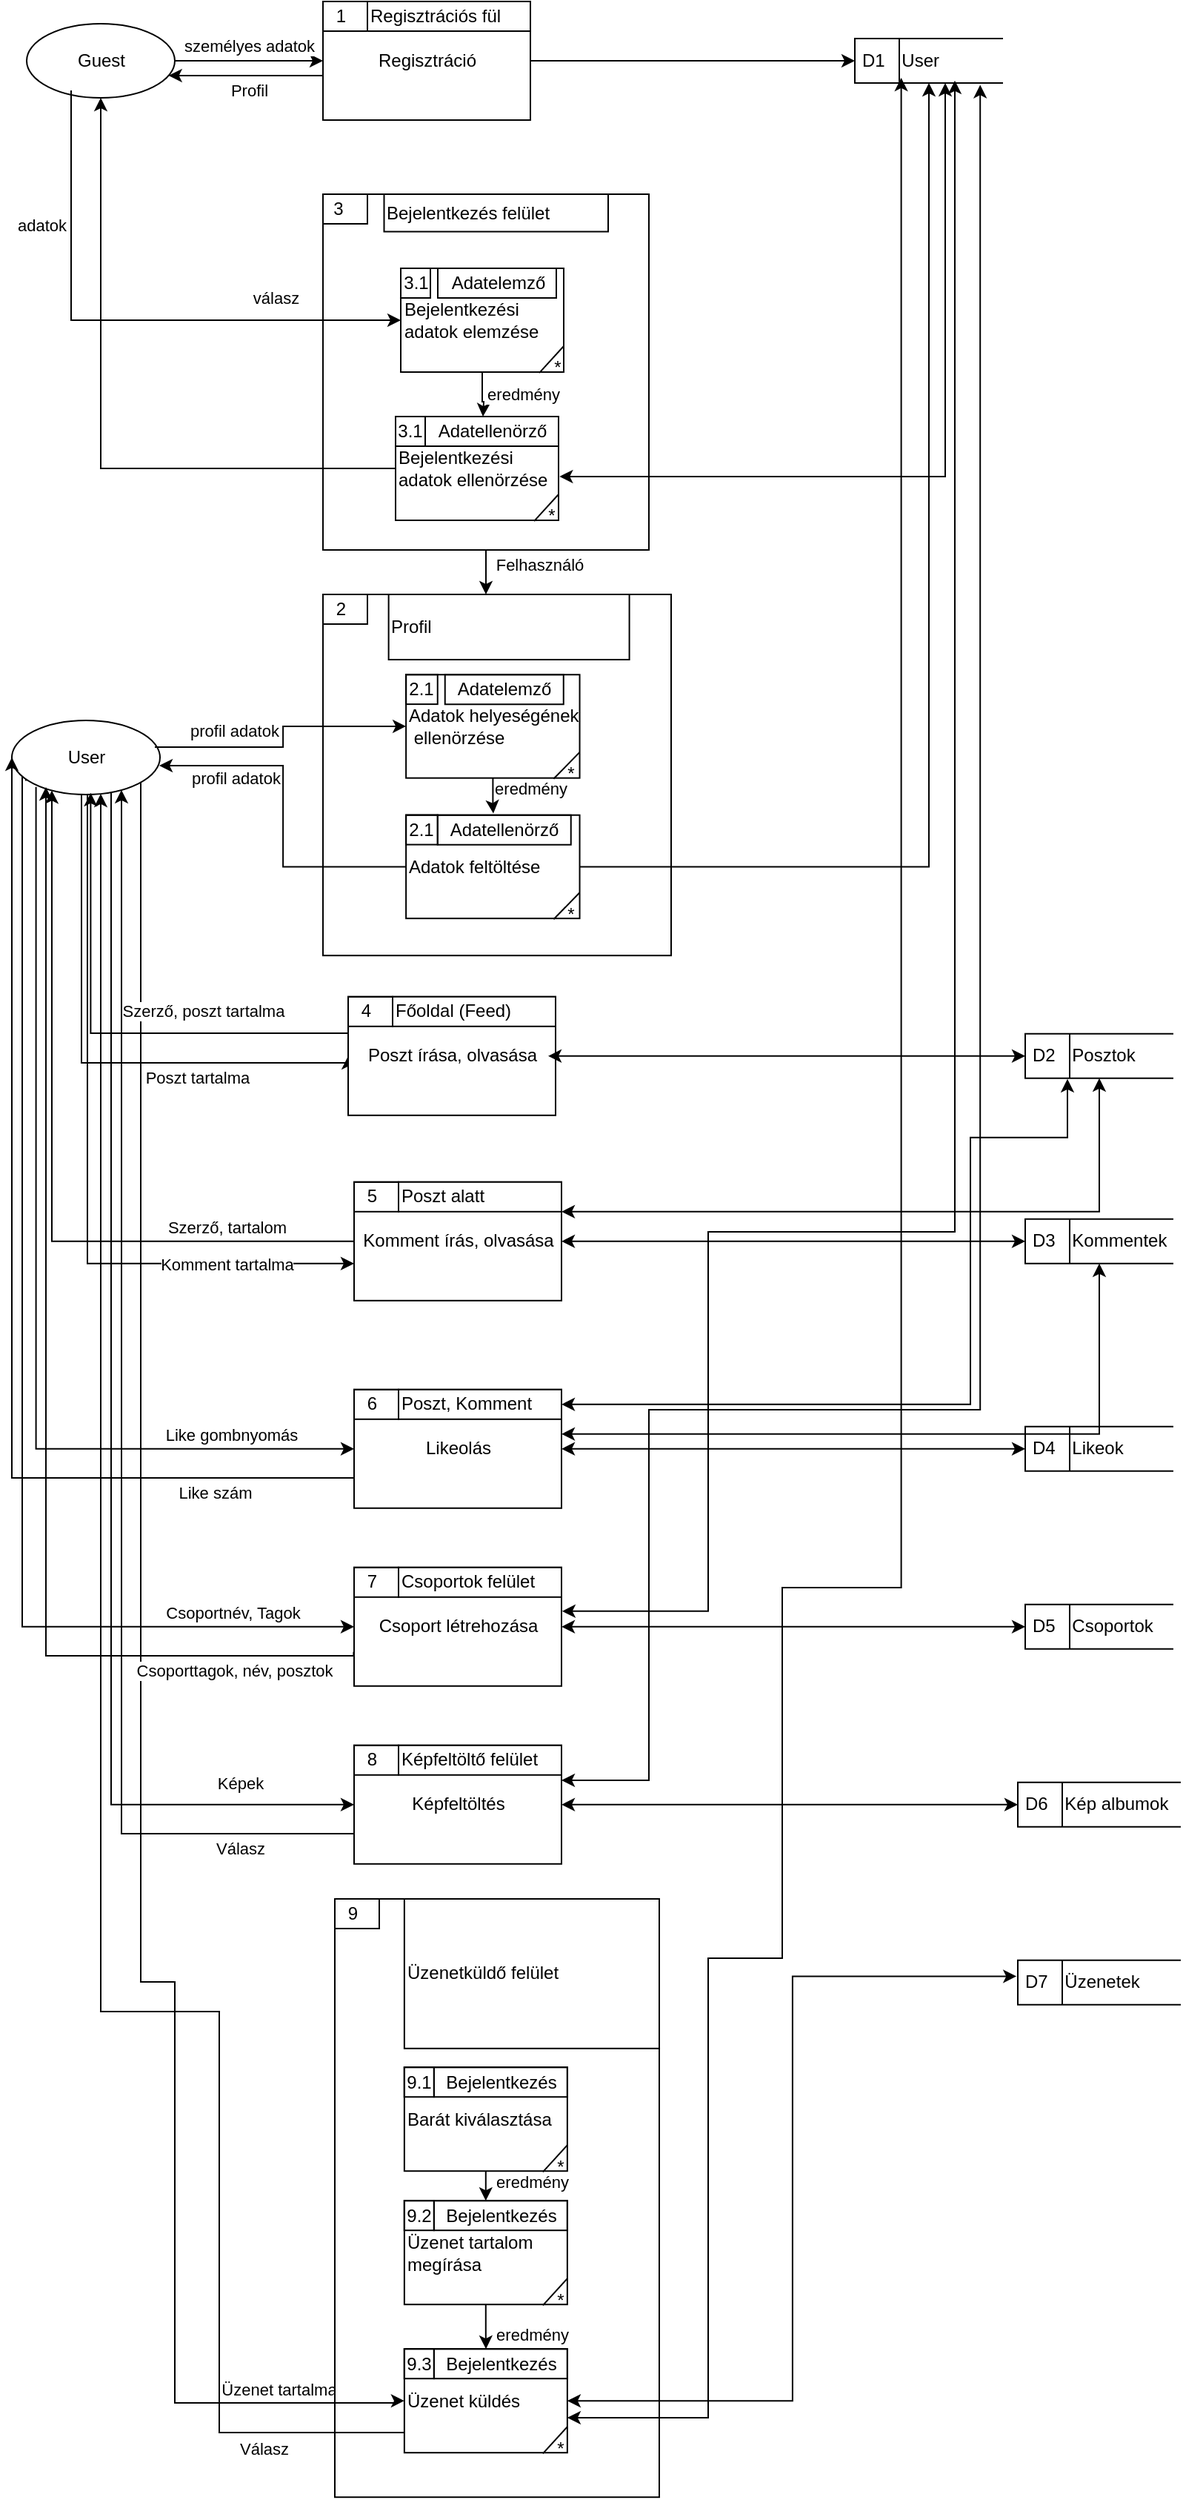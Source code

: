 <mxfile version="16.6.6" type="device"><diagram id="ANR_vp_lhepTak9021Tx" name="Page-1"><mxGraphModel dx="1422" dy="729" grid="1" gridSize="10" guides="1" tooltips="1" connect="1" arrows="1" fold="1" page="1" pageScale="1" pageWidth="827" pageHeight="1169" math="0" shadow="0"><root><mxCell id="0"/><mxCell id="1" parent="0"/><mxCell id="r7AQeuSnWRt4MaGUqUFz-83" style="edgeStyle=orthogonalEdgeStyle;rounded=0;orthogonalLoop=1;jettySize=auto;html=1;startArrow=none;startFill=0;entryX=0;entryY=0.5;entryDx=0;entryDy=0;exitX=0.457;exitY=0.99;exitDx=0;exitDy=0;exitPerimeter=0;" parent="1" source="r7AQeuSnWRt4MaGUqUFz-1" target="r7AQeuSnWRt4MaGUqUFz-18" edge="1"><mxGeometry relative="1" as="geometry"><mxPoint x="257" y="846.4" as="targetPoint"/><mxPoint x="87" y="746.4" as="sourcePoint"/><Array as="points"><mxPoint x="87" y="665"/><mxPoint x="87" y="846"/><mxPoint x="267" y="846"/></Array></mxGeometry></mxCell><mxCell id="r7AQeuSnWRt4MaGUqUFz-91" value="Poszt tartalma" style="edgeLabel;html=1;align=center;verticalAlign=middle;resizable=0;points=[];" parent="r7AQeuSnWRt4MaGUqUFz-83" vertex="1" connectable="0"><mxGeometry x="0.42" relative="1" as="geometry"><mxPoint y="10" as="offset"/></mxGeometry></mxCell><mxCell id="r7AQeuSnWRt4MaGUqUFz-84" style="edgeStyle=orthogonalEdgeStyle;rounded=0;orthogonalLoop=1;jettySize=auto;html=1;entryX=0;entryY=0.75;entryDx=0;entryDy=0;startArrow=none;startFill=0;exitX=0.483;exitY=0.99;exitDx=0;exitDy=0;exitPerimeter=0;" parent="1" source="r7AQeuSnWRt4MaGUqUFz-1" edge="1"><mxGeometry relative="1" as="geometry"><mxPoint x="91" y="740.895" as="sourcePoint"/><mxPoint x="271" y="981.4" as="targetPoint"/><Array as="points"><mxPoint x="91" y="665"/><mxPoint x="91" y="981"/></Array></mxGeometry></mxCell><mxCell id="r7AQeuSnWRt4MaGUqUFz-92" value="Komment tartalma" style="edgeLabel;html=1;align=center;verticalAlign=middle;resizable=0;points=[];" parent="r7AQeuSnWRt4MaGUqUFz-84" vertex="1" connectable="0"><mxGeometry x="0.592" relative="1" as="geometry"><mxPoint x="16" as="offset"/></mxGeometry></mxCell><mxCell id="r7AQeuSnWRt4MaGUqUFz-85" style="edgeStyle=orthogonalEdgeStyle;rounded=0;orthogonalLoop=1;jettySize=auto;html=1;entryX=0;entryY=0.5;entryDx=0;entryDy=0;startArrow=none;startFill=0;exitX=0.163;exitY=0.898;exitDx=0;exitDy=0;exitPerimeter=0;" parent="1" source="r7AQeuSnWRt4MaGUqUFz-1" target="r7AQeuSnWRt4MaGUqUFz-28" edge="1"><mxGeometry relative="1" as="geometry"><mxPoint x="57" y="741.4" as="sourcePoint"/><Array as="points"><mxPoint x="56" y="1106"/></Array></mxGeometry></mxCell><mxCell id="r7AQeuSnWRt4MaGUqUFz-93" value="Like gombnyomás" style="edgeLabel;html=1;align=center;verticalAlign=middle;resizable=0;points=[];" parent="r7AQeuSnWRt4MaGUqUFz-85" vertex="1" connectable="0"><mxGeometry x="0.712" y="2" relative="1" as="geometry"><mxPoint x="12" y="-8" as="offset"/></mxGeometry></mxCell><mxCell id="r7AQeuSnWRt4MaGUqUFz-86" style="edgeStyle=orthogonalEdgeStyle;rounded=0;orthogonalLoop=1;jettySize=auto;html=1;entryX=0;entryY=0.5;entryDx=0;entryDy=0;startArrow=none;startFill=0;exitX=0.095;exitY=0.816;exitDx=0;exitDy=0;exitPerimeter=0;" parent="1" source="r7AQeuSnWRt4MaGUqUFz-1" target="r7AQeuSnWRt4MaGUqUFz-38" edge="1"><mxGeometry relative="1" as="geometry"><mxPoint x="47" y="736.4" as="sourcePoint"/><Array as="points"><mxPoint x="50" y="650"/><mxPoint x="47" y="650"/><mxPoint x="47" y="1226"/></Array></mxGeometry></mxCell><mxCell id="r7AQeuSnWRt4MaGUqUFz-94" value="Csoportnév, Tagok" style="edgeLabel;html=1;align=center;verticalAlign=middle;resizable=0;points=[];" parent="r7AQeuSnWRt4MaGUqUFz-86" vertex="1" connectable="0"><mxGeometry x="0.772" y="1" relative="1" as="geometry"><mxPoint x="10" y="-9" as="offset"/></mxGeometry></mxCell><mxCell id="r7AQeuSnWRt4MaGUqUFz-87" style="edgeStyle=orthogonalEdgeStyle;rounded=0;orthogonalLoop=1;jettySize=auto;html=1;entryX=0;entryY=0.5;entryDx=0;entryDy=0;startArrow=none;startFill=0;exitX=0.628;exitY=0.97;exitDx=0;exitDy=0;exitPerimeter=0;" parent="1" source="r7AQeuSnWRt4MaGUqUFz-1" target="r7AQeuSnWRt4MaGUqUFz-48" edge="1"><mxGeometry relative="1" as="geometry"><mxPoint x="107" y="744.313" as="sourcePoint"/><Array as="points"><mxPoint x="107" y="664"/><mxPoint x="107" y="1346"/></Array></mxGeometry></mxCell><mxCell id="r7AQeuSnWRt4MaGUqUFz-95" value="Képek" style="edgeLabel;html=1;align=center;verticalAlign=middle;resizable=0;points=[];" parent="r7AQeuSnWRt4MaGUqUFz-87" vertex="1" connectable="0"><mxGeometry x="0.818" y="1" relative="1" as="geometry"><mxPoint y="-14" as="offset"/></mxGeometry></mxCell><mxCell id="r7AQeuSnWRt4MaGUqUFz-88" style="edgeStyle=orthogonalEdgeStyle;rounded=0;orthogonalLoop=1;jettySize=auto;html=1;startArrow=none;startFill=0;endArrow=none;endFill=0;" parent="1" source="r7AQeuSnWRt4MaGUqUFz-1" edge="1"><mxGeometry relative="1" as="geometry"><mxPoint x="127.034" y="736.397" as="sourcePoint"/><mxPoint x="150" y="1470" as="targetPoint"/><Array as="points"><mxPoint x="127" y="1466"/></Array></mxGeometry></mxCell><mxCell id="r7AQeuSnWRt4MaGUqUFz-96" value="Üzenet tartalma" style="edgeLabel;html=1;align=center;verticalAlign=middle;resizable=0;points=[];" parent="r7AQeuSnWRt4MaGUqUFz-88" vertex="1" connectable="0"><mxGeometry x="0.833" relative="1" as="geometry"><mxPoint x="93" y="317" as="offset"/></mxGeometry></mxCell><mxCell id="r7AQeuSnWRt4MaGUqUFz-1" value="User" style="shape=ellipse;html=1;dashed=0;whitespace=wrap;perimeter=ellipsePerimeter;" parent="1" vertex="1"><mxGeometry x="40" y="615" width="100" height="50" as="geometry"/></mxCell><mxCell id="r7AQeuSnWRt4MaGUqUFz-69" style="edgeStyle=orthogonalEdgeStyle;rounded=0;orthogonalLoop=1;jettySize=auto;html=1;entryX=0;entryY=0.5;entryDx=0;entryDy=0;" parent="1" source="r7AQeuSnWRt4MaGUqUFz-2" target="r7AQeuSnWRt4MaGUqUFz-6" edge="1"><mxGeometry relative="1" as="geometry"><Array as="points"><mxPoint x="200" y="170"/><mxPoint x="200" y="170"/></Array></mxGeometry></mxCell><mxCell id="r7AQeuSnWRt4MaGUqUFz-71" value="személyes adatok" style="edgeLabel;html=1;align=center;verticalAlign=middle;resizable=0;points=[];" parent="r7AQeuSnWRt4MaGUqUFz-69" vertex="1" connectable="0"><mxGeometry x="-0.14" y="1" relative="1" as="geometry"><mxPoint x="7" y="-9" as="offset"/></mxGeometry></mxCell><mxCell id="r7AQeuSnWRt4MaGUqUFz-2" value="Guest" style="shape=ellipse;html=1;dashed=0;whitespace=wrap;perimeter=ellipsePerimeter;" parent="1" vertex="1"><mxGeometry x="50" y="145" width="100" height="50" as="geometry"/></mxCell><mxCell id="r7AQeuSnWRt4MaGUqUFz-5" value="" style="group" parent="1" vertex="1" connectable="0"><mxGeometry x="250.0" y="130" width="140" height="80" as="geometry"/></mxCell><mxCell id="r7AQeuSnWRt4MaGUqUFz-6" value="" style="html=1;dashed=0;whitespace=wrap;rounded=0;sketch=0;strokeColor=#000000;align=left;" parent="r7AQeuSnWRt4MaGUqUFz-5" vertex="1"><mxGeometry width="140" height="80" as="geometry"/></mxCell><mxCell id="r7AQeuSnWRt4MaGUqUFz-7" value="1&amp;nbsp;&amp;nbsp;" style="text;html=1;resizable=0;autosize=1;align=center;verticalAlign=middle;points=[];fillColor=none;rounded=0;sketch=0;strokeColor=#000000;" parent="r7AQeuSnWRt4MaGUqUFz-5" vertex="1"><mxGeometry width="30" height="20" as="geometry"/></mxCell><mxCell id="r7AQeuSnWRt4MaGUqUFz-8" value="Regisztráció" style="text;html=1;resizable=0;autosize=1;align=center;verticalAlign=middle;points=[];fillColor=none;strokeColor=none;rounded=0;sketch=0;" parent="r7AQeuSnWRt4MaGUqUFz-5" vertex="1"><mxGeometry x="30" y="30" width="80" height="20" as="geometry"/></mxCell><mxCell id="r7AQeuSnWRt4MaGUqUFz-9" value="Regisztrációs fül" style="rounded=0;whiteSpace=wrap;html=1;sketch=0;strokeColor=#000000;align=left;" parent="r7AQeuSnWRt4MaGUqUFz-5" vertex="1"><mxGeometry x="30.0" width="110" height="20" as="geometry"/></mxCell><mxCell id="r7AQeuSnWRt4MaGUqUFz-11" value="" style="group" parent="1" vertex="1" connectable="0"><mxGeometry x="250" y="260" width="220" height="240" as="geometry"/></mxCell><mxCell id="r7AQeuSnWRt4MaGUqUFz-12" value="" style="html=1;dashed=0;whitespace=wrap;rounded=0;sketch=0;strokeColor=#000000;align=left;" parent="r7AQeuSnWRt4MaGUqUFz-11" vertex="1"><mxGeometry width="220" height="240" as="geometry"/></mxCell><mxCell id="r7AQeuSnWRt4MaGUqUFz-13" value="3&amp;nbsp; &amp;nbsp;" style="text;html=1;resizable=0;autosize=1;align=center;verticalAlign=middle;points=[];fillColor=none;rounded=0;sketch=0;strokeColor=#000000;" parent="r7AQeuSnWRt4MaGUqUFz-11" vertex="1"><mxGeometry width="30" height="20" as="geometry"/></mxCell><mxCell id="r7AQeuSnWRt4MaGUqUFz-15" value="Bejelentkezés felület" style="rounded=0;whiteSpace=wrap;html=1;sketch=0;strokeColor=#000000;align=left;" parent="r7AQeuSnWRt4MaGUqUFz-11" vertex="1"><mxGeometry x="41.25" width="151.25" height="25.263" as="geometry"/></mxCell><mxCell id="r7AQeuSnWRt4MaGUqUFz-147" value="" style="group" parent="r7AQeuSnWRt4MaGUqUFz-11" vertex="1" connectable="0"><mxGeometry x="52.5" y="50" width="115" height="77" as="geometry"/></mxCell><mxCell id="r7AQeuSnWRt4MaGUqUFz-148" value="" style="whiteSpace=wrap;html=1;rounded=0;sketch=0;align=left;" parent="r7AQeuSnWRt4MaGUqUFz-147" vertex="1"><mxGeometry width="20" height="20" as="geometry"/></mxCell><mxCell id="r7AQeuSnWRt4MaGUqUFz-149" value="Bejelentkezési&amp;nbsp;&lt;br&gt;adatok elemzése" style="html=1;dashed=0;whitespace=wrap;rounded=0;sketch=0;align=left;" parent="r7AQeuSnWRt4MaGUqUFz-147" vertex="1"><mxGeometry width="110" height="70" as="geometry"/></mxCell><mxCell id="r7AQeuSnWRt4MaGUqUFz-150" value="3.1" style="text;html=1;fillColor=none;align=center;verticalAlign=middle;whiteSpace=wrap;rounded=0;sketch=0;strokeColor=#000000;" parent="r7AQeuSnWRt4MaGUqUFz-147" vertex="1"><mxGeometry width="20" height="20" as="geometry"/></mxCell><mxCell id="r7AQeuSnWRt4MaGUqUFz-151" value="Adatelemző" style="text;html=1;resizable=0;autosize=1;align=center;verticalAlign=middle;points=[];fillColor=none;rounded=0;sketch=0;strokeColor=#000000;" parent="r7AQeuSnWRt4MaGUqUFz-147" vertex="1"><mxGeometry x="25" width="80" height="20" as="geometry"/></mxCell><mxCell id="r7AQeuSnWRt4MaGUqUFz-152" value="" style="endArrow=none;html=1;entryX=1;entryY=0.75;entryDx=0;entryDy=0;exitX=0.85;exitY=1.008;exitDx=0;exitDy=0;exitPerimeter=0;rounded=0;" parent="r7AQeuSnWRt4MaGUqUFz-147" source="r7AQeuSnWRt4MaGUqUFz-149" target="r7AQeuSnWRt4MaGUqUFz-149" edge="1"><mxGeometry width="50" height="50" relative="1" as="geometry"><mxPoint x="-30" y="20" as="sourcePoint"/><mxPoint x="20" y="-30" as="targetPoint"/></mxGeometry></mxCell><mxCell id="r7AQeuSnWRt4MaGUqUFz-153" value="*" style="text;html=1;resizable=0;autosize=1;align=center;verticalAlign=middle;points=[];fillColor=none;strokeColor=none;rounded=0;sketch=0;" parent="r7AQeuSnWRt4MaGUqUFz-147" vertex="1"><mxGeometry x="95" y="57" width="20" height="20" as="geometry"/></mxCell><mxCell id="r7AQeuSnWRt4MaGUqUFz-178" value="" style="group" parent="r7AQeuSnWRt4MaGUqUFz-11" vertex="1" connectable="0"><mxGeometry x="49" y="150" width="115" height="77" as="geometry"/></mxCell><mxCell id="r7AQeuSnWRt4MaGUqUFz-179" value="" style="whiteSpace=wrap;html=1;rounded=0;sketch=0;align=left;" parent="r7AQeuSnWRt4MaGUqUFz-178" vertex="1"><mxGeometry width="20" height="20" as="geometry"/></mxCell><mxCell id="r7AQeuSnWRt4MaGUqUFz-180" value="Bejelentkezési&lt;br&gt;adatok ellenörzése" style="html=1;dashed=0;whitespace=wrap;rounded=0;sketch=0;align=left;" parent="r7AQeuSnWRt4MaGUqUFz-178" vertex="1"><mxGeometry width="110" height="70" as="geometry"/></mxCell><mxCell id="r7AQeuSnWRt4MaGUqUFz-181" value="3.1" style="text;html=1;fillColor=none;align=center;verticalAlign=middle;whiteSpace=wrap;rounded=0;sketch=0;strokeColor=#000000;" parent="r7AQeuSnWRt4MaGUqUFz-178" vertex="1"><mxGeometry width="20" height="20" as="geometry"/></mxCell><mxCell id="r7AQeuSnWRt4MaGUqUFz-182" value="Adatellenörző" style="text;html=1;resizable=0;autosize=1;align=center;verticalAlign=middle;points=[];fillColor=none;rounded=0;sketch=0;strokeColor=#000000;" parent="r7AQeuSnWRt4MaGUqUFz-178" vertex="1"><mxGeometry x="20" width="90" height="20" as="geometry"/></mxCell><mxCell id="r7AQeuSnWRt4MaGUqUFz-183" value="" style="endArrow=none;html=1;entryX=1;entryY=0.75;entryDx=0;entryDy=0;exitX=0.85;exitY=1.008;exitDx=0;exitDy=0;exitPerimeter=0;rounded=0;" parent="r7AQeuSnWRt4MaGUqUFz-178" source="r7AQeuSnWRt4MaGUqUFz-180" target="r7AQeuSnWRt4MaGUqUFz-180" edge="1"><mxGeometry width="50" height="50" relative="1" as="geometry"><mxPoint x="-30" y="20" as="sourcePoint"/><mxPoint x="20" y="-30" as="targetPoint"/></mxGeometry></mxCell><mxCell id="r7AQeuSnWRt4MaGUqUFz-184" value="*" style="text;html=1;resizable=0;autosize=1;align=center;verticalAlign=middle;points=[];fillColor=none;strokeColor=none;rounded=0;sketch=0;" parent="r7AQeuSnWRt4MaGUqUFz-178" vertex="1"><mxGeometry x="95" y="57" width="20" height="20" as="geometry"/></mxCell><mxCell id="r7AQeuSnWRt4MaGUqUFz-185" style="edgeStyle=orthogonalEdgeStyle;rounded=0;orthogonalLoop=1;jettySize=auto;html=1;startArrow=none;startFill=0;" parent="r7AQeuSnWRt4MaGUqUFz-11" source="r7AQeuSnWRt4MaGUqUFz-149" edge="1"><mxGeometry relative="1" as="geometry"><mxPoint x="108" y="150" as="targetPoint"/></mxGeometry></mxCell><mxCell id="r7AQeuSnWRt4MaGUqUFz-186" value="eredmény" style="edgeLabel;html=1;align=center;verticalAlign=middle;resizable=0;points=[];" parent="r7AQeuSnWRt4MaGUqUFz-185" vertex="1" connectable="0"><mxGeometry x="-0.056" relative="1" as="geometry"><mxPoint x="27" as="offset"/></mxGeometry></mxCell><mxCell id="r7AQeuSnWRt4MaGUqUFz-17" value="" style="group" parent="1" vertex="1" connectable="0"><mxGeometry x="267.0" y="801.4" width="140" height="80" as="geometry"/></mxCell><mxCell id="r7AQeuSnWRt4MaGUqUFz-18" value="" style="html=1;dashed=0;whitespace=wrap;rounded=0;sketch=0;strokeColor=#000000;align=left;" parent="r7AQeuSnWRt4MaGUqUFz-17" vertex="1"><mxGeometry width="140" height="80" as="geometry"/></mxCell><mxCell id="r7AQeuSnWRt4MaGUqUFz-19" value="4&amp;nbsp;&amp;nbsp;" style="text;html=1;resizable=0;autosize=1;align=center;verticalAlign=middle;points=[];fillColor=none;rounded=0;sketch=0;strokeColor=#000000;" parent="r7AQeuSnWRt4MaGUqUFz-17" vertex="1"><mxGeometry width="30" height="20" as="geometry"/></mxCell><mxCell id="r7AQeuSnWRt4MaGUqUFz-20" value="Poszt írása, olvasása" style="text;html=1;resizable=0;autosize=1;align=center;verticalAlign=middle;points=[];fillColor=none;strokeColor=none;rounded=0;sketch=0;" parent="r7AQeuSnWRt4MaGUqUFz-17" vertex="1"><mxGeometry x="5" y="30" width="130" height="20" as="geometry"/></mxCell><mxCell id="r7AQeuSnWRt4MaGUqUFz-21" value="Főoldal (Feed)" style="rounded=0;whiteSpace=wrap;html=1;sketch=0;strokeColor=#000000;align=left;" parent="r7AQeuSnWRt4MaGUqUFz-17" vertex="1"><mxGeometry x="30.0" width="110" height="20" as="geometry"/></mxCell><mxCell id="r7AQeuSnWRt4MaGUqUFz-22" value="" style="group" parent="1" vertex="1" connectable="0"><mxGeometry x="271.0" y="926.4" width="140" height="80" as="geometry"/></mxCell><mxCell id="r7AQeuSnWRt4MaGUqUFz-23" value="" style="html=1;dashed=0;whitespace=wrap;rounded=0;sketch=0;strokeColor=#000000;align=left;" parent="r7AQeuSnWRt4MaGUqUFz-22" vertex="1"><mxGeometry width="140" height="80" as="geometry"/></mxCell><mxCell id="r7AQeuSnWRt4MaGUqUFz-24" value="5&amp;nbsp;&amp;nbsp;" style="text;html=1;resizable=0;autosize=1;align=center;verticalAlign=middle;points=[];fillColor=none;rounded=0;sketch=0;strokeColor=#000000;" parent="r7AQeuSnWRt4MaGUqUFz-22" vertex="1"><mxGeometry width="30" height="20" as="geometry"/></mxCell><mxCell id="r7AQeuSnWRt4MaGUqUFz-25" value="Komment írás, olvasása" style="text;html=1;resizable=0;autosize=1;align=center;verticalAlign=middle;points=[];fillColor=none;strokeColor=none;rounded=0;sketch=0;" parent="r7AQeuSnWRt4MaGUqUFz-22" vertex="1"><mxGeometry y="30" width="140" height="20" as="geometry"/></mxCell><mxCell id="r7AQeuSnWRt4MaGUqUFz-26" value="Poszt alatt" style="rounded=0;whiteSpace=wrap;html=1;sketch=0;strokeColor=#000000;align=left;" parent="r7AQeuSnWRt4MaGUqUFz-22" vertex="1"><mxGeometry x="30.0" width="110" height="20" as="geometry"/></mxCell><mxCell id="r7AQeuSnWRt4MaGUqUFz-27" value="" style="group" parent="1" vertex="1" connectable="0"><mxGeometry x="271.0" y="1066.4" width="140" height="80" as="geometry"/></mxCell><mxCell id="r7AQeuSnWRt4MaGUqUFz-28" value="" style="html=1;dashed=0;whitespace=wrap;rounded=0;sketch=0;strokeColor=#000000;align=left;" parent="r7AQeuSnWRt4MaGUqUFz-27" vertex="1"><mxGeometry width="140" height="80" as="geometry"/></mxCell><mxCell id="r7AQeuSnWRt4MaGUqUFz-29" value="6&amp;nbsp;&amp;nbsp;" style="text;html=1;resizable=0;autosize=1;align=center;verticalAlign=middle;points=[];fillColor=none;rounded=0;sketch=0;strokeColor=#000000;" parent="r7AQeuSnWRt4MaGUqUFz-27" vertex="1"><mxGeometry width="30" height="20" as="geometry"/></mxCell><mxCell id="r7AQeuSnWRt4MaGUqUFz-30" value="Likeolás" style="text;html=1;resizable=0;autosize=1;align=center;verticalAlign=middle;points=[];fillColor=none;strokeColor=none;rounded=0;sketch=0;" parent="r7AQeuSnWRt4MaGUqUFz-27" vertex="1"><mxGeometry x="40" y="30" width="60" height="20" as="geometry"/></mxCell><mxCell id="r7AQeuSnWRt4MaGUqUFz-31" value="Poszt, Komment" style="rounded=0;whiteSpace=wrap;html=1;sketch=0;strokeColor=#000000;align=left;" parent="r7AQeuSnWRt4MaGUqUFz-27" vertex="1"><mxGeometry x="30.0" width="110" height="20" as="geometry"/></mxCell><mxCell id="r7AQeuSnWRt4MaGUqUFz-37" value="" style="group" parent="1" vertex="1" connectable="0"><mxGeometry x="271.0" y="1186.4" width="140" height="80" as="geometry"/></mxCell><mxCell id="r7AQeuSnWRt4MaGUqUFz-38" value="" style="html=1;dashed=0;whitespace=wrap;rounded=0;sketch=0;strokeColor=#000000;align=left;" parent="r7AQeuSnWRt4MaGUqUFz-37" vertex="1"><mxGeometry width="140" height="80" as="geometry"/></mxCell><mxCell id="r7AQeuSnWRt4MaGUqUFz-39" value="7&amp;nbsp;&amp;nbsp;" style="text;html=1;resizable=0;autosize=1;align=center;verticalAlign=middle;points=[];fillColor=none;rounded=0;sketch=0;strokeColor=#000000;" parent="r7AQeuSnWRt4MaGUqUFz-37" vertex="1"><mxGeometry width="30" height="20" as="geometry"/></mxCell><mxCell id="r7AQeuSnWRt4MaGUqUFz-40" value="Csoport létrehozása" style="text;html=1;resizable=0;autosize=1;align=center;verticalAlign=middle;points=[];fillColor=none;strokeColor=none;rounded=0;sketch=0;" parent="r7AQeuSnWRt4MaGUqUFz-37" vertex="1"><mxGeometry x="10" y="30" width="120" height="20" as="geometry"/></mxCell><mxCell id="r7AQeuSnWRt4MaGUqUFz-41" value="Csoportok felület" style="rounded=0;whiteSpace=wrap;html=1;sketch=0;strokeColor=#000000;align=left;" parent="r7AQeuSnWRt4MaGUqUFz-37" vertex="1"><mxGeometry x="30.0" width="110" height="20" as="geometry"/></mxCell><mxCell id="r7AQeuSnWRt4MaGUqUFz-47" value="" style="group" parent="1" vertex="1" connectable="0"><mxGeometry x="271.0" y="1306.4" width="140" height="80" as="geometry"/></mxCell><mxCell id="r7AQeuSnWRt4MaGUqUFz-48" value="" style="html=1;dashed=0;whitespace=wrap;rounded=0;sketch=0;strokeColor=#000000;align=left;" parent="r7AQeuSnWRt4MaGUqUFz-47" vertex="1"><mxGeometry width="140" height="80" as="geometry"/></mxCell><mxCell id="r7AQeuSnWRt4MaGUqUFz-49" value="8&amp;nbsp;&amp;nbsp;" style="text;html=1;resizable=0;autosize=1;align=center;verticalAlign=middle;points=[];fillColor=none;rounded=0;sketch=0;strokeColor=#000000;" parent="r7AQeuSnWRt4MaGUqUFz-47" vertex="1"><mxGeometry width="30" height="20" as="geometry"/></mxCell><mxCell id="r7AQeuSnWRt4MaGUqUFz-50" value="Képfeltöltés" style="text;html=1;resizable=0;autosize=1;align=center;verticalAlign=middle;points=[];fillColor=none;strokeColor=none;rounded=0;sketch=0;" parent="r7AQeuSnWRt4MaGUqUFz-47" vertex="1"><mxGeometry x="30" y="30" width="80" height="20" as="geometry"/></mxCell><mxCell id="r7AQeuSnWRt4MaGUqUFz-51" value="Képfeltöltő felület" style="rounded=0;whiteSpace=wrap;html=1;sketch=0;strokeColor=#000000;align=left;" parent="r7AQeuSnWRt4MaGUqUFz-47" vertex="1"><mxGeometry x="30.0" width="110" height="20" as="geometry"/></mxCell><mxCell id="r7AQeuSnWRt4MaGUqUFz-52" value="" style="group" parent="1" vertex="1" connectable="0"><mxGeometry x="258" y="1410" width="219" height="403.6" as="geometry"/></mxCell><mxCell id="r7AQeuSnWRt4MaGUqUFz-53" value="" style="html=1;dashed=0;whitespace=wrap;rounded=0;sketch=0;strokeColor=#000000;align=left;" parent="r7AQeuSnWRt4MaGUqUFz-52" vertex="1"><mxGeometry width="219" height="403.6" as="geometry"/></mxCell><mxCell id="r7AQeuSnWRt4MaGUqUFz-54" value="9&amp;nbsp;&amp;nbsp;" style="text;html=1;resizable=0;autosize=1;align=center;verticalAlign=middle;points=[];fillColor=none;rounded=0;sketch=0;strokeColor=#000000;" parent="r7AQeuSnWRt4MaGUqUFz-52" vertex="1"><mxGeometry width="30" height="20" as="geometry"/></mxCell><mxCell id="r7AQeuSnWRt4MaGUqUFz-56" value="Üzenetküldő felület" style="rounded=0;whiteSpace=wrap;html=1;sketch=0;strokeColor=#000000;align=left;" parent="r7AQeuSnWRt4MaGUqUFz-52" vertex="1"><mxGeometry x="46.929" width="172.071" height="100.9" as="geometry"/></mxCell><mxCell id="r7AQeuSnWRt4MaGUqUFz-239" value="" style="group" parent="r7AQeuSnWRt4MaGUqUFz-52" vertex="1" connectable="0"><mxGeometry x="46.93" y="113.6" width="115" height="77" as="geometry"/></mxCell><mxCell id="r7AQeuSnWRt4MaGUqUFz-240" value="" style="whiteSpace=wrap;html=1;rounded=0;sketch=0;align=left;" parent="r7AQeuSnWRt4MaGUqUFz-239" vertex="1"><mxGeometry width="20" height="20" as="geometry"/></mxCell><mxCell id="r7AQeuSnWRt4MaGUqUFz-241" value="Barát kiválasztása" style="html=1;dashed=0;whitespace=wrap;rounded=0;sketch=0;align=left;" parent="r7AQeuSnWRt4MaGUqUFz-239" vertex="1"><mxGeometry width="110" height="70" as="geometry"/></mxCell><mxCell id="r7AQeuSnWRt4MaGUqUFz-242" value="9.1" style="text;html=1;fillColor=none;align=center;verticalAlign=middle;whiteSpace=wrap;rounded=0;sketch=0;strokeColor=#000000;" parent="r7AQeuSnWRt4MaGUqUFz-239" vertex="1"><mxGeometry width="20" height="20" as="geometry"/></mxCell><mxCell id="r7AQeuSnWRt4MaGUqUFz-243" value="Bejelentkezés" style="text;html=1;resizable=0;autosize=1;align=center;verticalAlign=middle;points=[];fillColor=none;rounded=0;sketch=0;strokeColor=#000000;" parent="r7AQeuSnWRt4MaGUqUFz-239" vertex="1"><mxGeometry x="20" width="90" height="20" as="geometry"/></mxCell><mxCell id="r7AQeuSnWRt4MaGUqUFz-244" value="" style="endArrow=none;html=1;entryX=1;entryY=0.75;entryDx=0;entryDy=0;exitX=0.85;exitY=1.008;exitDx=0;exitDy=0;exitPerimeter=0;rounded=0;" parent="r7AQeuSnWRt4MaGUqUFz-239" source="r7AQeuSnWRt4MaGUqUFz-241" target="r7AQeuSnWRt4MaGUqUFz-241" edge="1"><mxGeometry width="50" height="50" relative="1" as="geometry"><mxPoint x="-30" y="20" as="sourcePoint"/><mxPoint x="20" y="-30" as="targetPoint"/></mxGeometry></mxCell><mxCell id="r7AQeuSnWRt4MaGUqUFz-245" value="*" style="text;html=1;resizable=0;autosize=1;align=center;verticalAlign=middle;points=[];fillColor=none;strokeColor=none;rounded=0;sketch=0;" parent="r7AQeuSnWRt4MaGUqUFz-239" vertex="1"><mxGeometry x="95" y="57" width="20" height="20" as="geometry"/></mxCell><mxCell id="r7AQeuSnWRt4MaGUqUFz-246" value="" style="group" parent="r7AQeuSnWRt4MaGUqUFz-52" vertex="1" connectable="0"><mxGeometry x="46.93" y="203.6" width="115" height="77" as="geometry"/></mxCell><mxCell id="r7AQeuSnWRt4MaGUqUFz-247" value="" style="whiteSpace=wrap;html=1;rounded=0;sketch=0;align=left;" parent="r7AQeuSnWRt4MaGUqUFz-246" vertex="1"><mxGeometry width="20" height="20" as="geometry"/></mxCell><mxCell id="r7AQeuSnWRt4MaGUqUFz-248" value="Üzenet tartalom&amp;nbsp;&lt;br&gt;megírása" style="html=1;dashed=0;whitespace=wrap;rounded=0;sketch=0;align=left;" parent="r7AQeuSnWRt4MaGUqUFz-246" vertex="1"><mxGeometry width="110" height="70" as="geometry"/></mxCell><mxCell id="r7AQeuSnWRt4MaGUqUFz-249" value="9.2" style="text;html=1;fillColor=none;align=center;verticalAlign=middle;whiteSpace=wrap;rounded=0;sketch=0;strokeColor=#000000;" parent="r7AQeuSnWRt4MaGUqUFz-246" vertex="1"><mxGeometry width="20" height="20" as="geometry"/></mxCell><mxCell id="r7AQeuSnWRt4MaGUqUFz-250" value="Bejelentkezés" style="text;html=1;resizable=0;autosize=1;align=center;verticalAlign=middle;points=[];fillColor=none;rounded=0;sketch=0;strokeColor=#000000;" parent="r7AQeuSnWRt4MaGUqUFz-246" vertex="1"><mxGeometry x="20" width="90" height="20" as="geometry"/></mxCell><mxCell id="r7AQeuSnWRt4MaGUqUFz-251" value="" style="endArrow=none;html=1;entryX=1;entryY=0.75;entryDx=0;entryDy=0;exitX=0.85;exitY=1.008;exitDx=0;exitDy=0;exitPerimeter=0;rounded=0;" parent="r7AQeuSnWRt4MaGUqUFz-246" source="r7AQeuSnWRt4MaGUqUFz-248" target="r7AQeuSnWRt4MaGUqUFz-248" edge="1"><mxGeometry width="50" height="50" relative="1" as="geometry"><mxPoint x="-30" y="20" as="sourcePoint"/><mxPoint x="20" y="-30" as="targetPoint"/></mxGeometry></mxCell><mxCell id="r7AQeuSnWRt4MaGUqUFz-252" value="*" style="text;html=1;resizable=0;autosize=1;align=center;verticalAlign=middle;points=[];fillColor=none;strokeColor=none;rounded=0;sketch=0;" parent="r7AQeuSnWRt4MaGUqUFz-246" vertex="1"><mxGeometry x="95" y="57" width="20" height="20" as="geometry"/></mxCell><mxCell id="r7AQeuSnWRt4MaGUqUFz-253" value="" style="group" parent="r7AQeuSnWRt4MaGUqUFz-52" vertex="1" connectable="0"><mxGeometry x="46.93" y="303.6" width="115" height="77" as="geometry"/></mxCell><mxCell id="r7AQeuSnWRt4MaGUqUFz-254" value="" style="whiteSpace=wrap;html=1;rounded=0;sketch=0;align=left;" parent="r7AQeuSnWRt4MaGUqUFz-253" vertex="1"><mxGeometry width="20" height="20" as="geometry"/></mxCell><mxCell id="r7AQeuSnWRt4MaGUqUFz-255" value="Üzenet küldés" style="html=1;dashed=0;whitespace=wrap;rounded=0;sketch=0;align=left;" parent="r7AQeuSnWRt4MaGUqUFz-253" vertex="1"><mxGeometry width="110" height="70" as="geometry"/></mxCell><mxCell id="r7AQeuSnWRt4MaGUqUFz-256" value="9.3" style="text;html=1;fillColor=none;align=center;verticalAlign=middle;whiteSpace=wrap;rounded=0;sketch=0;strokeColor=#000000;" parent="r7AQeuSnWRt4MaGUqUFz-253" vertex="1"><mxGeometry width="20" height="20" as="geometry"/></mxCell><mxCell id="r7AQeuSnWRt4MaGUqUFz-257" value="Bejelentkezés" style="text;html=1;resizable=0;autosize=1;align=center;verticalAlign=middle;points=[];fillColor=none;rounded=0;sketch=0;strokeColor=#000000;" parent="r7AQeuSnWRt4MaGUqUFz-253" vertex="1"><mxGeometry x="20" width="90" height="20" as="geometry"/></mxCell><mxCell id="r7AQeuSnWRt4MaGUqUFz-258" value="" style="endArrow=none;html=1;entryX=1;entryY=0.75;entryDx=0;entryDy=0;exitX=0.85;exitY=1.008;exitDx=0;exitDy=0;exitPerimeter=0;rounded=0;" parent="r7AQeuSnWRt4MaGUqUFz-253" source="r7AQeuSnWRt4MaGUqUFz-255" target="r7AQeuSnWRt4MaGUqUFz-255" edge="1"><mxGeometry width="50" height="50" relative="1" as="geometry"><mxPoint x="-30" y="20" as="sourcePoint"/><mxPoint x="20" y="-30" as="targetPoint"/></mxGeometry></mxCell><mxCell id="r7AQeuSnWRt4MaGUqUFz-259" value="*" style="text;html=1;resizable=0;autosize=1;align=center;verticalAlign=middle;points=[];fillColor=none;strokeColor=none;rounded=0;sketch=0;" parent="r7AQeuSnWRt4MaGUqUFz-253" vertex="1"><mxGeometry x="95" y="57" width="20" height="20" as="geometry"/></mxCell><mxCell id="r7AQeuSnWRt4MaGUqUFz-260" style="edgeStyle=orthogonalEdgeStyle;rounded=0;orthogonalLoop=1;jettySize=auto;html=1;entryX=0.396;entryY=-0.046;entryDx=0;entryDy=0;entryPerimeter=0;startArrow=none;startFill=0;endArrow=classic;endFill=1;" parent="r7AQeuSnWRt4MaGUqUFz-52" source="r7AQeuSnWRt4MaGUqUFz-241" target="r7AQeuSnWRt4MaGUqUFz-250" edge="1"><mxGeometry relative="1" as="geometry"/></mxCell><mxCell id="r7AQeuSnWRt4MaGUqUFz-261" value="eredmény" style="edgeLabel;html=1;align=center;verticalAlign=middle;resizable=0;points=[];" parent="r7AQeuSnWRt4MaGUqUFz-260" vertex="1" connectable="0"><mxGeometry x="-0.505" y="1" relative="1" as="geometry"><mxPoint x="30" y="2" as="offset"/></mxGeometry></mxCell><mxCell id="r7AQeuSnWRt4MaGUqUFz-262" value="eredmény" style="edgeLabel;html=1;align=center;verticalAlign=middle;resizable=0;points=[];" parent="r7AQeuSnWRt4MaGUqUFz-52" vertex="1" connectable="0"><mxGeometry x="132.963" y="293.597" as="geometry"/></mxCell><mxCell id="r7AQeuSnWRt4MaGUqUFz-263" style="edgeStyle=orthogonalEdgeStyle;rounded=0;orthogonalLoop=1;jettySize=auto;html=1;entryX=0.39;entryY=0;entryDx=0;entryDy=0;entryPerimeter=0;startArrow=none;startFill=0;endArrow=classic;endFill=1;" parent="r7AQeuSnWRt4MaGUqUFz-52" source="r7AQeuSnWRt4MaGUqUFz-248" target="r7AQeuSnWRt4MaGUqUFz-257" edge="1"><mxGeometry relative="1" as="geometry"/></mxCell><mxCell id="r7AQeuSnWRt4MaGUqUFz-62" value="D1&lt;span style=&quot;white-space: pre&quot;&gt;&#9;&lt;/span&gt;User" style="html=1;dashed=0;whitespace=wrap;shape=mxgraph.dfd.dataStoreID;align=left;spacingLeft=3;points=[[0,0],[0.5,0],[1,0],[0,0.5],[1,0.5],[0,1],[0.5,1],[1,1]];" parent="1" vertex="1"><mxGeometry x="609" y="155" width="100" height="30" as="geometry"/></mxCell><mxCell id="r7AQeuSnWRt4MaGUqUFz-63" value="D2&lt;span style=&quot;white-space: pre&quot;&gt;&#9;&lt;/span&gt;Posztok" style="html=1;dashed=0;whitespace=wrap;shape=mxgraph.dfd.dataStoreID;align=left;spacingLeft=3;points=[[0,0],[0.5,0],[1,0],[0,0.5],[1,0.5],[0,1],[0.5,1],[1,1]];" parent="1" vertex="1"><mxGeometry x="724" y="826.4" width="100" height="30" as="geometry"/></mxCell><mxCell id="r7AQeuSnWRt4MaGUqUFz-64" value="D3&lt;span style=&quot;white-space: pre&quot;&gt;&#9;&lt;/span&gt;Kommentek" style="html=1;dashed=0;whitespace=wrap;shape=mxgraph.dfd.dataStoreID;align=left;spacingLeft=3;points=[[0,0],[0.5,0],[1,0],[0,0.5],[1,0.5],[0,1],[0.5,1],[1,1]];" parent="1" vertex="1"><mxGeometry x="724" y="951.4" width="100" height="30" as="geometry"/></mxCell><mxCell id="r7AQeuSnWRt4MaGUqUFz-65" value="D4&lt;span style=&quot;white-space: pre&quot;&gt;&#9;&lt;/span&gt;Likeok" style="html=1;dashed=0;whitespace=wrap;shape=mxgraph.dfd.dataStoreID;align=left;spacingLeft=3;points=[[0,0],[0.5,0],[1,0],[0,0.5],[1,0.5],[0,1],[0.5,1],[1,1]];" parent="1" vertex="1"><mxGeometry x="724" y="1091.4" width="100" height="30" as="geometry"/></mxCell><mxCell id="r7AQeuSnWRt4MaGUqUFz-66" value="D5&lt;span style=&quot;white-space: pre&quot;&gt;&#9;&lt;/span&gt;Csoportok" style="html=1;dashed=0;whitespace=wrap;shape=mxgraph.dfd.dataStoreID;align=left;spacingLeft=3;points=[[0,0],[0.5,0],[1,0],[0,0.5],[1,0.5],[0,1],[0.5,1],[1,1]];" parent="1" vertex="1"><mxGeometry x="724" y="1211.4" width="100" height="30" as="geometry"/></mxCell><mxCell id="r7AQeuSnWRt4MaGUqUFz-67" value="D6&lt;span style=&quot;white-space: pre&quot;&gt;&#9;&lt;/span&gt;Kép albumok" style="html=1;dashed=0;whitespace=wrap;shape=mxgraph.dfd.dataStoreID;align=left;spacingLeft=3;points=[[0,0],[0.5,0],[1,0],[0,0.5],[1,0.5],[0,1],[0.5,1],[1,1]];" parent="1" vertex="1"><mxGeometry x="719" y="1331.4" width="110" height="30" as="geometry"/></mxCell><mxCell id="r7AQeuSnWRt4MaGUqUFz-68" value="D7&lt;span style=&quot;white-space: pre&quot;&gt;&#9;&lt;/span&gt;Üzenetek" style="html=1;dashed=0;whitespace=wrap;shape=mxgraph.dfd.dataStoreID;align=left;spacingLeft=3;points=[[0,0],[0.5,0],[1,0],[0,0.5],[1,0.5],[0,1],[0.5,1],[1,1]];" parent="1" vertex="1"><mxGeometry x="719" y="1451.4" width="110" height="30" as="geometry"/></mxCell><mxCell id="r7AQeuSnWRt4MaGUqUFz-70" style="edgeStyle=orthogonalEdgeStyle;rounded=0;orthogonalLoop=1;jettySize=auto;html=1;" parent="1" source="r7AQeuSnWRt4MaGUqUFz-6" target="r7AQeuSnWRt4MaGUqUFz-2" edge="1"><mxGeometry relative="1" as="geometry"><Array as="points"><mxPoint x="200" y="180"/><mxPoint x="200" y="180"/></Array></mxGeometry></mxCell><mxCell id="r7AQeuSnWRt4MaGUqUFz-72" value="Profil" style="edgeLabel;html=1;align=center;verticalAlign=middle;resizable=0;points=[];" parent="r7AQeuSnWRt4MaGUqUFz-70" vertex="1" connectable="0"><mxGeometry x="-0.159" y="2" relative="1" as="geometry"><mxPoint x="-6" y="8" as="offset"/></mxGeometry></mxCell><mxCell id="r7AQeuSnWRt4MaGUqUFz-73" style="edgeStyle=orthogonalEdgeStyle;rounded=0;orthogonalLoop=1;jettySize=auto;html=1;" parent="1" source="r7AQeuSnWRt4MaGUqUFz-6" target="r7AQeuSnWRt4MaGUqUFz-62" edge="1"><mxGeometry relative="1" as="geometry"/></mxCell><mxCell id="r7AQeuSnWRt4MaGUqUFz-78" style="edgeStyle=orthogonalEdgeStyle;rounded=0;orthogonalLoop=1;jettySize=auto;html=1;startArrow=classic;startFill=1;exitX=1.006;exitY=0.578;exitDx=0;exitDy=0;exitPerimeter=0;" parent="1" source="r7AQeuSnWRt4MaGUqUFz-180" target="r7AQeuSnWRt4MaGUqUFz-62" edge="1"><mxGeometry relative="1" as="geometry"><Array as="points"><mxPoint x="670" y="450"/></Array></mxGeometry></mxCell><mxCell id="r7AQeuSnWRt4MaGUqUFz-100" style="edgeStyle=orthogonalEdgeStyle;rounded=0;orthogonalLoop=1;jettySize=auto;html=1;entryX=0.532;entryY=0.978;entryDx=0;entryDy=0;entryPerimeter=0;startArrow=none;startFill=0;" parent="1" source="r7AQeuSnWRt4MaGUqUFz-18" target="r7AQeuSnWRt4MaGUqUFz-1" edge="1"><mxGeometry relative="1" as="geometry"><mxPoint x="92.9" y="745.25" as="targetPoint"/><Array as="points"><mxPoint x="93" y="826"/></Array></mxGeometry></mxCell><mxCell id="r7AQeuSnWRt4MaGUqUFz-101" value="Szerző, poszt tartalma" style="edgeLabel;html=1;align=center;verticalAlign=middle;resizable=0;points=[];" parent="r7AQeuSnWRt4MaGUqUFz-100" vertex="1" connectable="0"><mxGeometry x="-0.417" y="-2" relative="1" as="geometry"><mxPoint y="-13" as="offset"/></mxGeometry></mxCell><mxCell id="r7AQeuSnWRt4MaGUqUFz-102" style="edgeStyle=orthogonalEdgeStyle;rounded=0;orthogonalLoop=1;jettySize=auto;html=1;startArrow=none;startFill=0;" parent="1" source="r7AQeuSnWRt4MaGUqUFz-23" target="r7AQeuSnWRt4MaGUqUFz-1" edge="1"><mxGeometry relative="1" as="geometry"><mxPoint x="67" y="744.313" as="targetPoint"/><Array as="points"><mxPoint x="67" y="966"/></Array></mxGeometry></mxCell><mxCell id="r7AQeuSnWRt4MaGUqUFz-103" value="Szerző, tartalom" style="edgeLabel;html=1;align=center;verticalAlign=middle;resizable=0;points=[];" parent="r7AQeuSnWRt4MaGUqUFz-102" vertex="1" connectable="0"><mxGeometry x="-0.661" y="-2" relative="1" as="geometry"><mxPoint y="-8" as="offset"/></mxGeometry></mxCell><mxCell id="r7AQeuSnWRt4MaGUqUFz-104" style="edgeStyle=orthogonalEdgeStyle;rounded=0;orthogonalLoop=1;jettySize=auto;html=1;startArrow=none;startFill=0;" parent="1" source="r7AQeuSnWRt4MaGUqUFz-28" target="r7AQeuSnWRt4MaGUqUFz-1" edge="1"><mxGeometry relative="1" as="geometry"><mxPoint x="40.0" y="730.0" as="targetPoint"/><Array as="points"><mxPoint x="40" y="1126"/></Array></mxGeometry></mxCell><mxCell id="r7AQeuSnWRt4MaGUqUFz-105" value="Like szám" style="edgeLabel;html=1;align=center;verticalAlign=middle;resizable=0;points=[];" parent="r7AQeuSnWRt4MaGUqUFz-104" vertex="1" connectable="0"><mxGeometry x="-0.715" y="-1" relative="1" as="geometry"><mxPoint x="8" y="11" as="offset"/></mxGeometry></mxCell><mxCell id="r7AQeuSnWRt4MaGUqUFz-106" style="edgeStyle=orthogonalEdgeStyle;rounded=0;orthogonalLoop=1;jettySize=auto;html=1;startArrow=none;startFill=0;exitX=-0.002;exitY=0.712;exitDx=0;exitDy=0;exitPerimeter=0;" parent="1" source="r7AQeuSnWRt4MaGUqUFz-38" edge="1"><mxGeometry relative="1" as="geometry"><mxPoint x="63" y="660" as="targetPoint"/><Array as="points"><mxPoint x="271" y="1246"/><mxPoint x="63" y="1246"/></Array></mxGeometry></mxCell><mxCell id="r7AQeuSnWRt4MaGUqUFz-107" value="Csoporttagok, név, posztok" style="edgeLabel;html=1;align=center;verticalAlign=middle;resizable=0;points=[];" parent="r7AQeuSnWRt4MaGUqUFz-106" vertex="1" connectable="0"><mxGeometry x="-0.789" relative="1" as="geometry"><mxPoint y="10" as="offset"/></mxGeometry></mxCell><mxCell id="r7AQeuSnWRt4MaGUqUFz-108" style="edgeStyle=orthogonalEdgeStyle;rounded=0;orthogonalLoop=1;jettySize=auto;html=1;startArrow=none;startFill=0;" parent="1" target="r7AQeuSnWRt4MaGUqUFz-1" edge="1"><mxGeometry relative="1" as="geometry"><mxPoint x="180" y="1520" as="sourcePoint"/><mxPoint x="100.0" y="744.3" as="targetPoint"/><Array as="points"><mxPoint x="100" y="1486"/></Array></mxGeometry></mxCell><mxCell id="r7AQeuSnWRt4MaGUqUFz-109" value="Válasz" style="edgeLabel;html=1;align=center;verticalAlign=middle;resizable=0;points=[];" parent="r7AQeuSnWRt4MaGUqUFz-108" vertex="1" connectable="0"><mxGeometry x="-0.874" y="-2" relative="1" as="geometry"><mxPoint x="55" y="297" as="offset"/></mxGeometry></mxCell><mxCell id="r7AQeuSnWRt4MaGUqUFz-110" style="edgeStyle=orthogonalEdgeStyle;rounded=0;orthogonalLoop=1;jettySize=auto;html=1;startArrow=none;startFill=0;" parent="1" source="r7AQeuSnWRt4MaGUqUFz-48" target="r7AQeuSnWRt4MaGUqUFz-1" edge="1"><mxGeometry relative="1" as="geometry"><mxPoint x="114.3" y="742.9" as="targetPoint"/><Array as="points"><mxPoint x="114" y="1366"/></Array></mxGeometry></mxCell><mxCell id="r7AQeuSnWRt4MaGUqUFz-111" value="Válasz" style="edgeLabel;html=1;align=center;verticalAlign=middle;resizable=0;points=[];" parent="r7AQeuSnWRt4MaGUqUFz-110" vertex="1" connectable="0"><mxGeometry x="-0.841" relative="1" as="geometry"><mxPoint x="-9" y="10" as="offset"/></mxGeometry></mxCell><mxCell id="r7AQeuSnWRt4MaGUqUFz-112" style="edgeStyle=orthogonalEdgeStyle;rounded=0;orthogonalLoop=1;jettySize=auto;html=1;startArrow=classic;startFill=1;" parent="1" source="r7AQeuSnWRt4MaGUqUFz-20" target="r7AQeuSnWRt4MaGUqUFz-63" edge="1"><mxGeometry relative="1" as="geometry"/></mxCell><mxCell id="r7AQeuSnWRt4MaGUqUFz-113" style="edgeStyle=orthogonalEdgeStyle;rounded=0;orthogonalLoop=1;jettySize=auto;html=1;startArrow=classic;startFill=1;" parent="1" source="r7AQeuSnWRt4MaGUqUFz-25" target="r7AQeuSnWRt4MaGUqUFz-64" edge="1"><mxGeometry relative="1" as="geometry"/></mxCell><mxCell id="r7AQeuSnWRt4MaGUqUFz-114" style="edgeStyle=orthogonalEdgeStyle;rounded=0;orthogonalLoop=1;jettySize=auto;html=1;startArrow=classic;startFill=1;" parent="1" source="r7AQeuSnWRt4MaGUqUFz-28" target="r7AQeuSnWRt4MaGUqUFz-65" edge="1"><mxGeometry relative="1" as="geometry"/></mxCell><mxCell id="r7AQeuSnWRt4MaGUqUFz-115" style="edgeStyle=orthogonalEdgeStyle;rounded=0;orthogonalLoop=1;jettySize=auto;html=1;entryX=0;entryY=0.5;entryDx=0;entryDy=0;startArrow=classic;startFill=1;exitX=1;exitY=0.5;exitDx=0;exitDy=0;" parent="1" source="r7AQeuSnWRt4MaGUqUFz-38" target="r7AQeuSnWRt4MaGUqUFz-66" edge="1"><mxGeometry relative="1" as="geometry"><mxPoint x="417" y="1226.4" as="sourcePoint"/><Array as="points"/></mxGeometry></mxCell><mxCell id="r7AQeuSnWRt4MaGUqUFz-116" style="edgeStyle=orthogonalEdgeStyle;rounded=0;orthogonalLoop=1;jettySize=auto;html=1;entryX=0;entryY=0.5;entryDx=0;entryDy=0;startArrow=classic;startFill=1;" parent="1" source="r7AQeuSnWRt4MaGUqUFz-48" target="r7AQeuSnWRt4MaGUqUFz-67" edge="1"><mxGeometry relative="1" as="geometry"/></mxCell><mxCell id="r7AQeuSnWRt4MaGUqUFz-120" style="edgeStyle=orthogonalEdgeStyle;rounded=0;orthogonalLoop=1;jettySize=auto;html=1;startArrow=none;startFill=0;" parent="1" edge="1"><mxGeometry relative="1" as="geometry"><mxPoint x="360" y="500" as="sourcePoint"/><mxPoint x="360" y="530" as="targetPoint"/><Array as="points"><mxPoint x="360" y="520"/></Array></mxGeometry></mxCell><mxCell id="r7AQeuSnWRt4MaGUqUFz-121" value="Felhasználó" style="edgeLabel;html=1;align=center;verticalAlign=middle;resizable=0;points=[];" parent="r7AQeuSnWRt4MaGUqUFz-120" vertex="1" connectable="0"><mxGeometry x="0.268" y="-2" relative="1" as="geometry"><mxPoint x="38" y="-9" as="offset"/></mxGeometry></mxCell><mxCell id="r7AQeuSnWRt4MaGUqUFz-122" style="edgeStyle=orthogonalEdgeStyle;rounded=0;orthogonalLoop=1;jettySize=auto;html=1;startArrow=classic;startFill=1;" parent="1" source="r7AQeuSnWRt4MaGUqUFz-23" target="r7AQeuSnWRt4MaGUqUFz-63" edge="1"><mxGeometry relative="1" as="geometry"><Array as="points"><mxPoint x="774" y="946.4"/></Array></mxGeometry></mxCell><mxCell id="r7AQeuSnWRt4MaGUqUFz-123" style="edgeStyle=orthogonalEdgeStyle;rounded=0;orthogonalLoop=1;jettySize=auto;html=1;entryX=0.5;entryY=1;entryDx=0;entryDy=0;startArrow=classic;startFill=1;" parent="1" source="r7AQeuSnWRt4MaGUqUFz-28" target="r7AQeuSnWRt4MaGUqUFz-64" edge="1"><mxGeometry relative="1" as="geometry"><Array as="points"><mxPoint x="774" y="1096.4"/></Array></mxGeometry></mxCell><mxCell id="r7AQeuSnWRt4MaGUqUFz-124" style="edgeStyle=orthogonalEdgeStyle;rounded=0;orthogonalLoop=1;jettySize=auto;html=1;entryX=0.285;entryY=1.017;entryDx=0;entryDy=0;entryPerimeter=0;startArrow=classic;startFill=1;" parent="1" source="r7AQeuSnWRt4MaGUqUFz-31" target="r7AQeuSnWRt4MaGUqUFz-63" edge="1"><mxGeometry relative="1" as="geometry"><Array as="points"><mxPoint x="687" y="1076.4"/><mxPoint x="687" y="896.4"/><mxPoint x="753" y="896.4"/></Array></mxGeometry></mxCell><mxCell id="r7AQeuSnWRt4MaGUqUFz-125" style="edgeStyle=orthogonalEdgeStyle;rounded=0;orthogonalLoop=1;jettySize=auto;html=1;entryX=0.675;entryY=0.946;entryDx=0;entryDy=0;entryPerimeter=0;startArrow=classic;startFill=1;exitX=1.003;exitY=0.369;exitDx=0;exitDy=0;exitPerimeter=0;" parent="1" source="r7AQeuSnWRt4MaGUqUFz-38" target="r7AQeuSnWRt4MaGUqUFz-62" edge="1"><mxGeometry relative="1" as="geometry"><mxPoint x="430" y="960" as="sourcePoint"/><Array as="points"><mxPoint x="510" y="1216"/><mxPoint x="510" y="960"/><mxPoint x="676" y="960"/></Array></mxGeometry></mxCell><mxCell id="r7AQeuSnWRt4MaGUqUFz-126" style="edgeStyle=orthogonalEdgeStyle;rounded=0;orthogonalLoop=1;jettySize=auto;html=1;entryX=0.846;entryY=1.041;entryDx=0;entryDy=0;entryPerimeter=0;startArrow=classic;startFill=1;" parent="1" source="r7AQeuSnWRt4MaGUqUFz-48" target="r7AQeuSnWRt4MaGUqUFz-62" edge="1"><mxGeometry relative="1" as="geometry"><Array as="points"><mxPoint x="470" y="1330"/><mxPoint x="470" y="1080"/><mxPoint x="694" y="1080"/></Array></mxGeometry></mxCell><mxCell id="r7AQeuSnWRt4MaGUqUFz-127" style="edgeStyle=orthogonalEdgeStyle;rounded=0;orthogonalLoop=1;jettySize=auto;html=1;startArrow=none;startFill=0;entryX=0.313;entryY=0.883;entryDx=0;entryDy=0;entryPerimeter=0;endArrow=classic;endFill=1;" parent="1" target="r7AQeuSnWRt4MaGUqUFz-62" edge="1"><mxGeometry relative="1" as="geometry"><mxPoint x="640.0" y="188.095" as="targetPoint"/><mxPoint x="510" y="1455" as="sourcePoint"/><Array as="points"><mxPoint x="510" y="1450"/><mxPoint x="560" y="1450"/><mxPoint x="560" y="1200"/><mxPoint x="640" y="1200"/></Array></mxGeometry></mxCell><mxCell id="r7AQeuSnWRt4MaGUqUFz-187" style="edgeStyle=orthogonalEdgeStyle;rounded=0;orthogonalLoop=1;jettySize=auto;html=1;entryX=0.3;entryY=0.9;entryDx=0;entryDy=0;entryPerimeter=0;startArrow=classic;startFill=1;endArrow=none;endFill=0;" parent="1" source="r7AQeuSnWRt4MaGUqUFz-149" target="r7AQeuSnWRt4MaGUqUFz-2" edge="1"><mxGeometry relative="1" as="geometry"/></mxCell><mxCell id="r7AQeuSnWRt4MaGUqUFz-188" value="adatok" style="edgeLabel;html=1;align=center;verticalAlign=middle;resizable=0;points=[];" parent="r7AQeuSnWRt4MaGUqUFz-187" vertex="1" connectable="0"><mxGeometry x="0.415" relative="1" as="geometry"><mxPoint x="-20" y="-20" as="offset"/></mxGeometry></mxCell><mxCell id="r7AQeuSnWRt4MaGUqUFz-190" value="válasz" style="edgeLabel;html=1;align=center;verticalAlign=middle;resizable=0;points=[];" parent="r7AQeuSnWRt4MaGUqUFz-187" vertex="1" connectable="0"><mxGeometry x="-0.549" y="-3" relative="1" as="geometry"><mxPoint y="-12" as="offset"/></mxGeometry></mxCell><mxCell id="r7AQeuSnWRt4MaGUqUFz-189" style="edgeStyle=orthogonalEdgeStyle;rounded=0;orthogonalLoop=1;jettySize=auto;html=1;startArrow=none;startFill=0;endArrow=classic;endFill=1;" parent="1" source="r7AQeuSnWRt4MaGUqUFz-180" target="r7AQeuSnWRt4MaGUqUFz-2" edge="1"><mxGeometry relative="1" as="geometry"/></mxCell><mxCell id="r7AQeuSnWRt4MaGUqUFz-191" value="" style="group" parent="1" vertex="1" connectable="0"><mxGeometry x="250" y="530" width="235" height="243.6" as="geometry"/></mxCell><mxCell id="r7AQeuSnWRt4MaGUqUFz-192" value="" style="html=1;dashed=0;whitespace=wrap;rounded=0;sketch=0;strokeColor=#000000;align=left;" parent="r7AQeuSnWRt4MaGUqUFz-191" vertex="1"><mxGeometry width="235" height="243.6" as="geometry"/></mxCell><mxCell id="r7AQeuSnWRt4MaGUqUFz-193" value="2&amp;nbsp;&amp;nbsp;" style="text;html=1;resizable=0;autosize=1;align=center;verticalAlign=middle;points=[];fillColor=none;rounded=0;sketch=0;strokeColor=#000000;" parent="r7AQeuSnWRt4MaGUqUFz-191" vertex="1"><mxGeometry width="30" height="20" as="geometry"/></mxCell><mxCell id="r7AQeuSnWRt4MaGUqUFz-195" value="Profil" style="rounded=0;whiteSpace=wrap;html=1;sketch=0;strokeColor=#000000;align=left;" parent="r7AQeuSnWRt4MaGUqUFz-191" vertex="1"><mxGeometry x="44.314" width="162.486" height="43.983" as="geometry"/></mxCell><mxCell id="r7AQeuSnWRt4MaGUqUFz-213" value="" style="group" parent="r7AQeuSnWRt4MaGUqUFz-191" vertex="1" connectable="0"><mxGeometry x="56.062" y="148.867" width="122.538" height="76.689" as="geometry"/></mxCell><mxCell id="r7AQeuSnWRt4MaGUqUFz-214" value="" style="whiteSpace=wrap;html=1;rounded=0;sketch=0;align=left;" parent="r7AQeuSnWRt4MaGUqUFz-213" vertex="1"><mxGeometry width="21.311" height="19.919" as="geometry"/></mxCell><mxCell id="r7AQeuSnWRt4MaGUqUFz-215" value="&lt;div style=&quot;text-align: center&quot;&gt;&lt;span&gt;Adatok feltöltése&lt;/span&gt;&lt;/div&gt;" style="html=1;dashed=0;whitespace=wrap;rounded=0;sketch=0;align=left;" parent="r7AQeuSnWRt4MaGUqUFz-213" vertex="1"><mxGeometry width="117.211" height="69.717" as="geometry"/></mxCell><mxCell id="r7AQeuSnWRt4MaGUqUFz-216" value="2.1" style="text;html=1;fillColor=none;align=center;verticalAlign=middle;whiteSpace=wrap;rounded=0;sketch=0;strokeColor=#000000;" parent="r7AQeuSnWRt4MaGUqUFz-213" vertex="1"><mxGeometry width="21.311" height="19.919" as="geometry"/></mxCell><mxCell id="r7AQeuSnWRt4MaGUqUFz-217" value="Adatellenörző" style="text;html=1;resizable=0;autosize=1;align=center;verticalAlign=middle;points=[];fillColor=none;rounded=0;sketch=0;strokeColor=#000000;" parent="r7AQeuSnWRt4MaGUqUFz-213" vertex="1"><mxGeometry x="21.311" width="90" height="20" as="geometry"/></mxCell><mxCell id="r7AQeuSnWRt4MaGUqUFz-218" value="" style="endArrow=none;html=1;entryX=1;entryY=0.75;entryDx=0;entryDy=0;exitX=0.85;exitY=1.008;exitDx=0;exitDy=0;exitPerimeter=0;rounded=0;" parent="r7AQeuSnWRt4MaGUqUFz-213" source="r7AQeuSnWRt4MaGUqUFz-215" target="r7AQeuSnWRt4MaGUqUFz-215" edge="1"><mxGeometry width="50" height="50" relative="1" as="geometry"><mxPoint x="-31.967" y="19.919" as="sourcePoint"/><mxPoint x="21.311" y="-29.879" as="targetPoint"/></mxGeometry></mxCell><mxCell id="r7AQeuSnWRt4MaGUqUFz-219" value="*" style="text;html=1;resizable=0;autosize=1;align=center;verticalAlign=middle;points=[];fillColor=none;strokeColor=none;rounded=0;sketch=0;" parent="r7AQeuSnWRt4MaGUqUFz-213" vertex="1"><mxGeometry x="101.227" y="56.77" width="20" height="20" as="geometry"/></mxCell><mxCell id="r7AQeuSnWRt4MaGUqUFz-220" value="" style="group" parent="r7AQeuSnWRt4MaGUqUFz-191" vertex="1" connectable="0"><mxGeometry x="56.062" y="54.133" width="122.538" height="76.689" as="geometry"/></mxCell><mxCell id="r7AQeuSnWRt4MaGUqUFz-221" value="" style="whiteSpace=wrap;html=1;rounded=0;sketch=0;align=left;" parent="r7AQeuSnWRt4MaGUqUFz-220" vertex="1"><mxGeometry width="21.311" height="19.919" as="geometry"/></mxCell><mxCell id="r7AQeuSnWRt4MaGUqUFz-222" value="&lt;span style=&quot;text-align: center&quot;&gt;Adatok helyeségének&lt;/span&gt;&lt;br style=&quot;text-align: center&quot;&gt;&lt;span style=&quot;text-align: center&quot;&gt;&amp;nbsp;ellenörzése&lt;/span&gt;" style="html=1;dashed=0;whitespace=wrap;rounded=0;sketch=0;align=left;" parent="r7AQeuSnWRt4MaGUqUFz-220" vertex="1"><mxGeometry width="117.211" height="69.717" as="geometry"/></mxCell><mxCell id="r7AQeuSnWRt4MaGUqUFz-223" value="2.1" style="text;html=1;fillColor=none;align=center;verticalAlign=middle;whiteSpace=wrap;rounded=0;sketch=0;strokeColor=#000000;" parent="r7AQeuSnWRt4MaGUqUFz-220" vertex="1"><mxGeometry width="21.311" height="19.919" as="geometry"/></mxCell><mxCell id="r7AQeuSnWRt4MaGUqUFz-224" value="Adatelemző" style="text;html=1;resizable=0;autosize=1;align=center;verticalAlign=middle;points=[];fillColor=none;rounded=0;sketch=0;strokeColor=#000000;" parent="r7AQeuSnWRt4MaGUqUFz-220" vertex="1"><mxGeometry x="26.311" width="80" height="20" as="geometry"/></mxCell><mxCell id="r7AQeuSnWRt4MaGUqUFz-225" value="" style="endArrow=none;html=1;entryX=1;entryY=0.75;entryDx=0;entryDy=0;exitX=0.85;exitY=1.008;exitDx=0;exitDy=0;exitPerimeter=0;rounded=0;" parent="r7AQeuSnWRt4MaGUqUFz-220" source="r7AQeuSnWRt4MaGUqUFz-222" target="r7AQeuSnWRt4MaGUqUFz-222" edge="1"><mxGeometry width="50" height="50" relative="1" as="geometry"><mxPoint x="-31.967" y="19.919" as="sourcePoint"/><mxPoint x="21.311" y="-29.879" as="targetPoint"/></mxGeometry></mxCell><mxCell id="r7AQeuSnWRt4MaGUqUFz-226" value="*" style="text;html=1;resizable=0;autosize=1;align=center;verticalAlign=middle;points=[];fillColor=none;strokeColor=none;rounded=0;sketch=0;" parent="r7AQeuSnWRt4MaGUqUFz-220" vertex="1"><mxGeometry x="101.227" y="56.77" width="20" height="20" as="geometry"/></mxCell><mxCell id="r7AQeuSnWRt4MaGUqUFz-237" style="edgeStyle=orthogonalEdgeStyle;rounded=0;orthogonalLoop=1;jettySize=auto;html=1;entryX=0.418;entryY=-0.057;entryDx=0;entryDy=0;entryPerimeter=0;startArrow=none;startFill=0;endArrow=classic;endFill=1;" parent="r7AQeuSnWRt4MaGUqUFz-191" source="r7AQeuSnWRt4MaGUqUFz-222" target="r7AQeuSnWRt4MaGUqUFz-217" edge="1"><mxGeometry relative="1" as="geometry"/></mxCell><mxCell id="r7AQeuSnWRt4MaGUqUFz-238" value="eredmény" style="edgeLabel;html=1;align=center;verticalAlign=middle;resizable=0;points=[];" parent="r7AQeuSnWRt4MaGUqUFz-237" vertex="1" connectable="0"><mxGeometry x="-0.523" relative="1" as="geometry"><mxPoint x="25" y="1" as="offset"/></mxGeometry></mxCell><mxCell id="r7AQeuSnWRt4MaGUqUFz-227" style="edgeStyle=orthogonalEdgeStyle;rounded=0;orthogonalLoop=1;jettySize=auto;html=1;entryX=0.5;entryY=1;entryDx=0;entryDy=0;startArrow=none;startFill=0;endArrow=classic;endFill=1;" parent="1" source="r7AQeuSnWRt4MaGUqUFz-215" target="r7AQeuSnWRt4MaGUqUFz-62" edge="1"><mxGeometry relative="1" as="geometry"/></mxCell><mxCell id="r7AQeuSnWRt4MaGUqUFz-233" style="edgeStyle=orthogonalEdgeStyle;rounded=0;orthogonalLoop=1;jettySize=auto;html=1;entryX=0.995;entryY=0.61;entryDx=0;entryDy=0;entryPerimeter=0;startArrow=none;startFill=0;endArrow=classic;endFill=1;" parent="1" source="r7AQeuSnWRt4MaGUqUFz-215" target="r7AQeuSnWRt4MaGUqUFz-1" edge="1"><mxGeometry relative="1" as="geometry"/></mxCell><mxCell id="r7AQeuSnWRt4MaGUqUFz-234" value="profil adatok" style="edgeLabel;html=1;align=center;verticalAlign=middle;resizable=0;points=[];" parent="r7AQeuSnWRt4MaGUqUFz-233" vertex="1" connectable="0"><mxGeometry x="0.455" y="1" relative="1" as="geometry"><mxPoint x="-13" y="7" as="offset"/></mxGeometry></mxCell><mxCell id="r7AQeuSnWRt4MaGUqUFz-235" style="edgeStyle=orthogonalEdgeStyle;rounded=0;orthogonalLoop=1;jettySize=auto;html=1;entryX=0.965;entryY=0.36;entryDx=0;entryDy=0;entryPerimeter=0;startArrow=classic;startFill=1;endArrow=none;endFill=0;" parent="1" source="r7AQeuSnWRt4MaGUqUFz-222" target="r7AQeuSnWRt4MaGUqUFz-1" edge="1"><mxGeometry relative="1" as="geometry"/></mxCell><mxCell id="r7AQeuSnWRt4MaGUqUFz-236" value="profil adatok" style="edgeLabel;html=1;align=center;verticalAlign=middle;resizable=0;points=[];" parent="r7AQeuSnWRt4MaGUqUFz-235" vertex="1" connectable="0"><mxGeometry x="0.396" relative="1" as="geometry"><mxPoint x="-2" y="-11" as="offset"/></mxGeometry></mxCell><mxCell id="r7AQeuSnWRt4MaGUqUFz-264" style="edgeStyle=orthogonalEdgeStyle;rounded=0;orthogonalLoop=1;jettySize=auto;html=1;entryX=-0.008;entryY=0.361;entryDx=0;entryDy=0;entryPerimeter=0;startArrow=classic;startFill=1;endArrow=classic;endFill=1;" parent="1" source="r7AQeuSnWRt4MaGUqUFz-255" target="r7AQeuSnWRt4MaGUqUFz-68" edge="1"><mxGeometry relative="1" as="geometry"/></mxCell><mxCell id="r7AQeuSnWRt4MaGUqUFz-265" style="edgeStyle=orthogonalEdgeStyle;rounded=0;orthogonalLoop=1;jettySize=auto;html=1;startArrow=classic;startFill=1;endArrow=none;endFill=0;exitX=0;exitY=0.5;exitDx=0;exitDy=0;" parent="1" source="r7AQeuSnWRt4MaGUqUFz-255" edge="1"><mxGeometry relative="1" as="geometry"><mxPoint x="150" y="1470" as="targetPoint"/><mxPoint x="300" y="1750" as="sourcePoint"/><Array as="points"><mxPoint x="300" y="1749"/><mxPoint x="300" y="1750"/><mxPoint x="150" y="1750"/></Array></mxGeometry></mxCell><mxCell id="r7AQeuSnWRt4MaGUqUFz-266" style="edgeStyle=orthogonalEdgeStyle;rounded=0;orthogonalLoop=1;jettySize=auto;html=1;startArrow=none;startFill=0;endArrow=none;endFill=0;" parent="1" source="r7AQeuSnWRt4MaGUqUFz-255" edge="1"><mxGeometry relative="1" as="geometry"><mxPoint x="180" y="1520" as="targetPoint"/><Array as="points"><mxPoint x="180" y="1770"/></Array></mxGeometry></mxCell><mxCell id="r7AQeuSnWRt4MaGUqUFz-267" style="edgeStyle=orthogonalEdgeStyle;rounded=0;orthogonalLoop=1;jettySize=auto;html=1;startArrow=classic;startFill=1;endArrow=none;endFill=0;" parent="1" source="r7AQeuSnWRt4MaGUqUFz-255" edge="1"><mxGeometry relative="1" as="geometry"><mxPoint x="510" y="1450" as="targetPoint"/><Array as="points"><mxPoint x="510" y="1760"/></Array></mxGeometry></mxCell></root></mxGraphModel></diagram></mxfile>